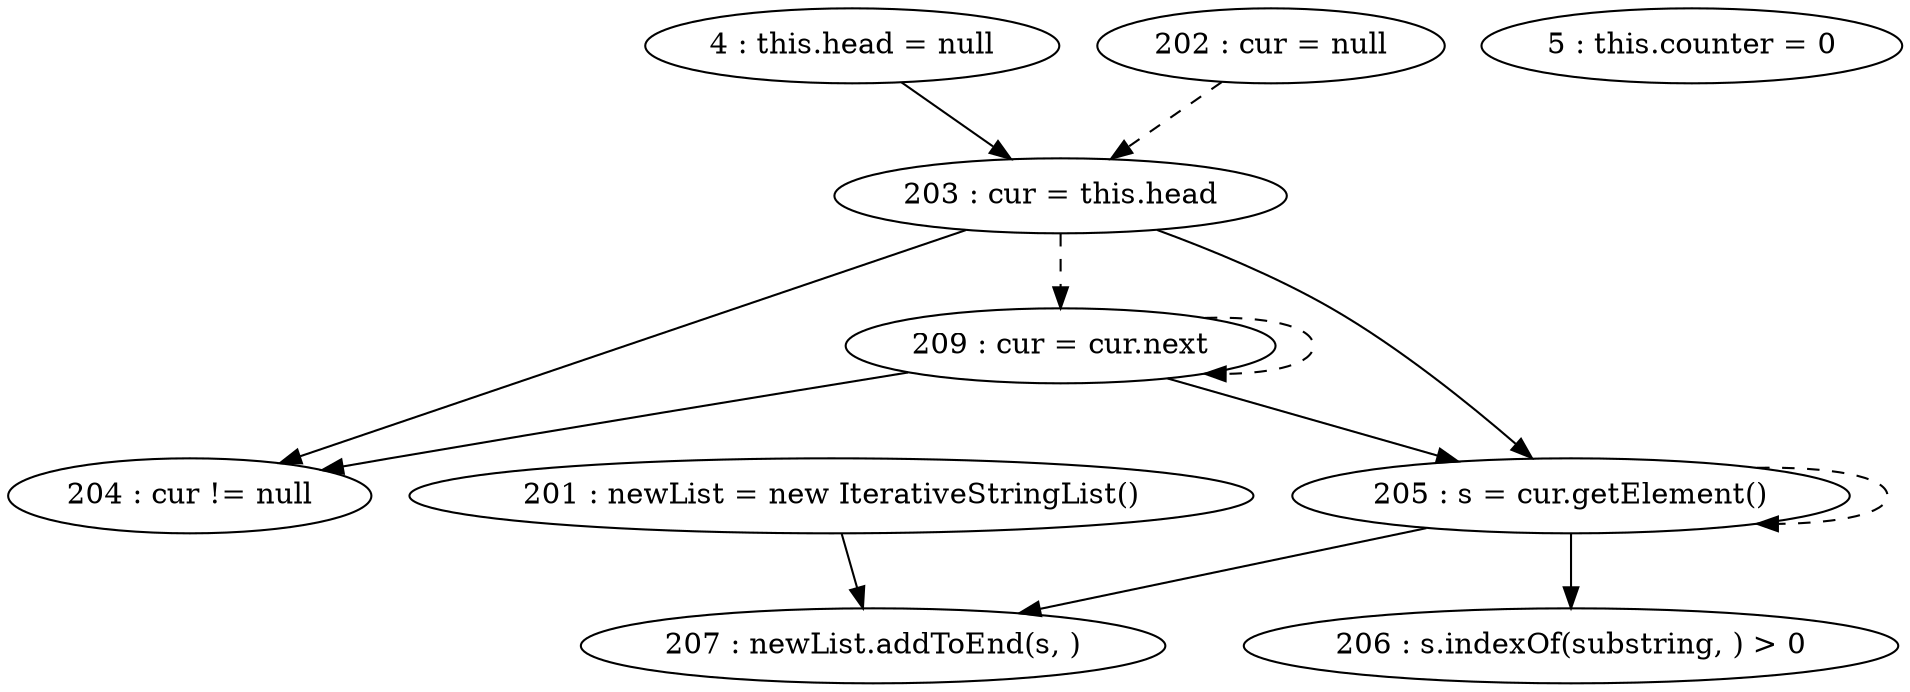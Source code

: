 digraph G {
"4 : this.head = null"
"4 : this.head = null" -> "203 : cur = this.head"
"5 : this.counter = 0"
"201 : newList = new IterativeStringList()"
"201 : newList = new IterativeStringList()" -> "207 : newList.addToEnd(s, )"
"202 : cur = null"
"202 : cur = null" -> "203 : cur = this.head" [style=dashed]
"203 : cur = this.head"
"203 : cur = this.head" -> "204 : cur != null"
"203 : cur = this.head" -> "205 : s = cur.getElement()"
"203 : cur = this.head" -> "209 : cur = cur.next" [style=dashed]
"204 : cur != null"
"205 : s = cur.getElement()"
"205 : s = cur.getElement()" -> "206 : s.indexOf(substring, ) > 0"
"205 : s = cur.getElement()" -> "207 : newList.addToEnd(s, )"
"205 : s = cur.getElement()" -> "205 : s = cur.getElement()" [style=dashed]
"206 : s.indexOf(substring, ) > 0"
"207 : newList.addToEnd(s, )"
"209 : cur = cur.next"
"209 : cur = cur.next" -> "204 : cur != null"
"209 : cur = cur.next" -> "205 : s = cur.getElement()"
"209 : cur = cur.next" -> "209 : cur = cur.next" [style=dashed]
"204 : cur != null"
}